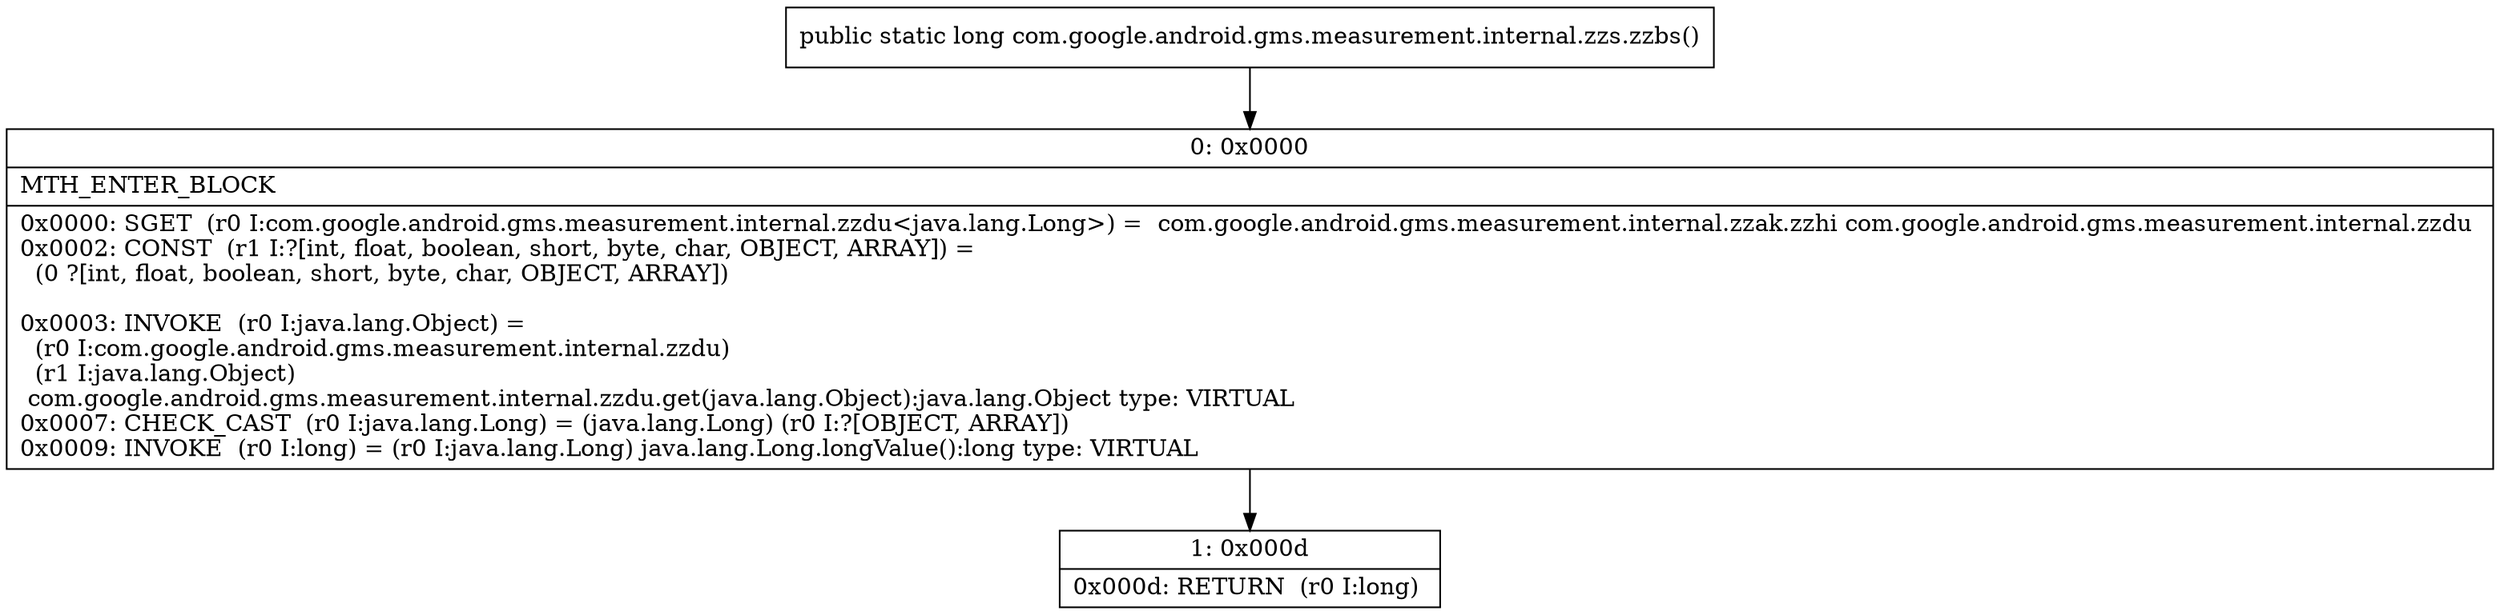 digraph "CFG forcom.google.android.gms.measurement.internal.zzs.zzbs()J" {
Node_0 [shape=record,label="{0\:\ 0x0000|MTH_ENTER_BLOCK\l|0x0000: SGET  (r0 I:com.google.android.gms.measurement.internal.zzdu\<java.lang.Long\>) =  com.google.android.gms.measurement.internal.zzak.zzhi com.google.android.gms.measurement.internal.zzdu \l0x0002: CONST  (r1 I:?[int, float, boolean, short, byte, char, OBJECT, ARRAY]) = \l  (0 ?[int, float, boolean, short, byte, char, OBJECT, ARRAY])\l \l0x0003: INVOKE  (r0 I:java.lang.Object) = \l  (r0 I:com.google.android.gms.measurement.internal.zzdu)\l  (r1 I:java.lang.Object)\l com.google.android.gms.measurement.internal.zzdu.get(java.lang.Object):java.lang.Object type: VIRTUAL \l0x0007: CHECK_CAST  (r0 I:java.lang.Long) = (java.lang.Long) (r0 I:?[OBJECT, ARRAY]) \l0x0009: INVOKE  (r0 I:long) = (r0 I:java.lang.Long) java.lang.Long.longValue():long type: VIRTUAL \l}"];
Node_1 [shape=record,label="{1\:\ 0x000d|0x000d: RETURN  (r0 I:long) \l}"];
MethodNode[shape=record,label="{public static long com.google.android.gms.measurement.internal.zzs.zzbs() }"];
MethodNode -> Node_0;
Node_0 -> Node_1;
}

